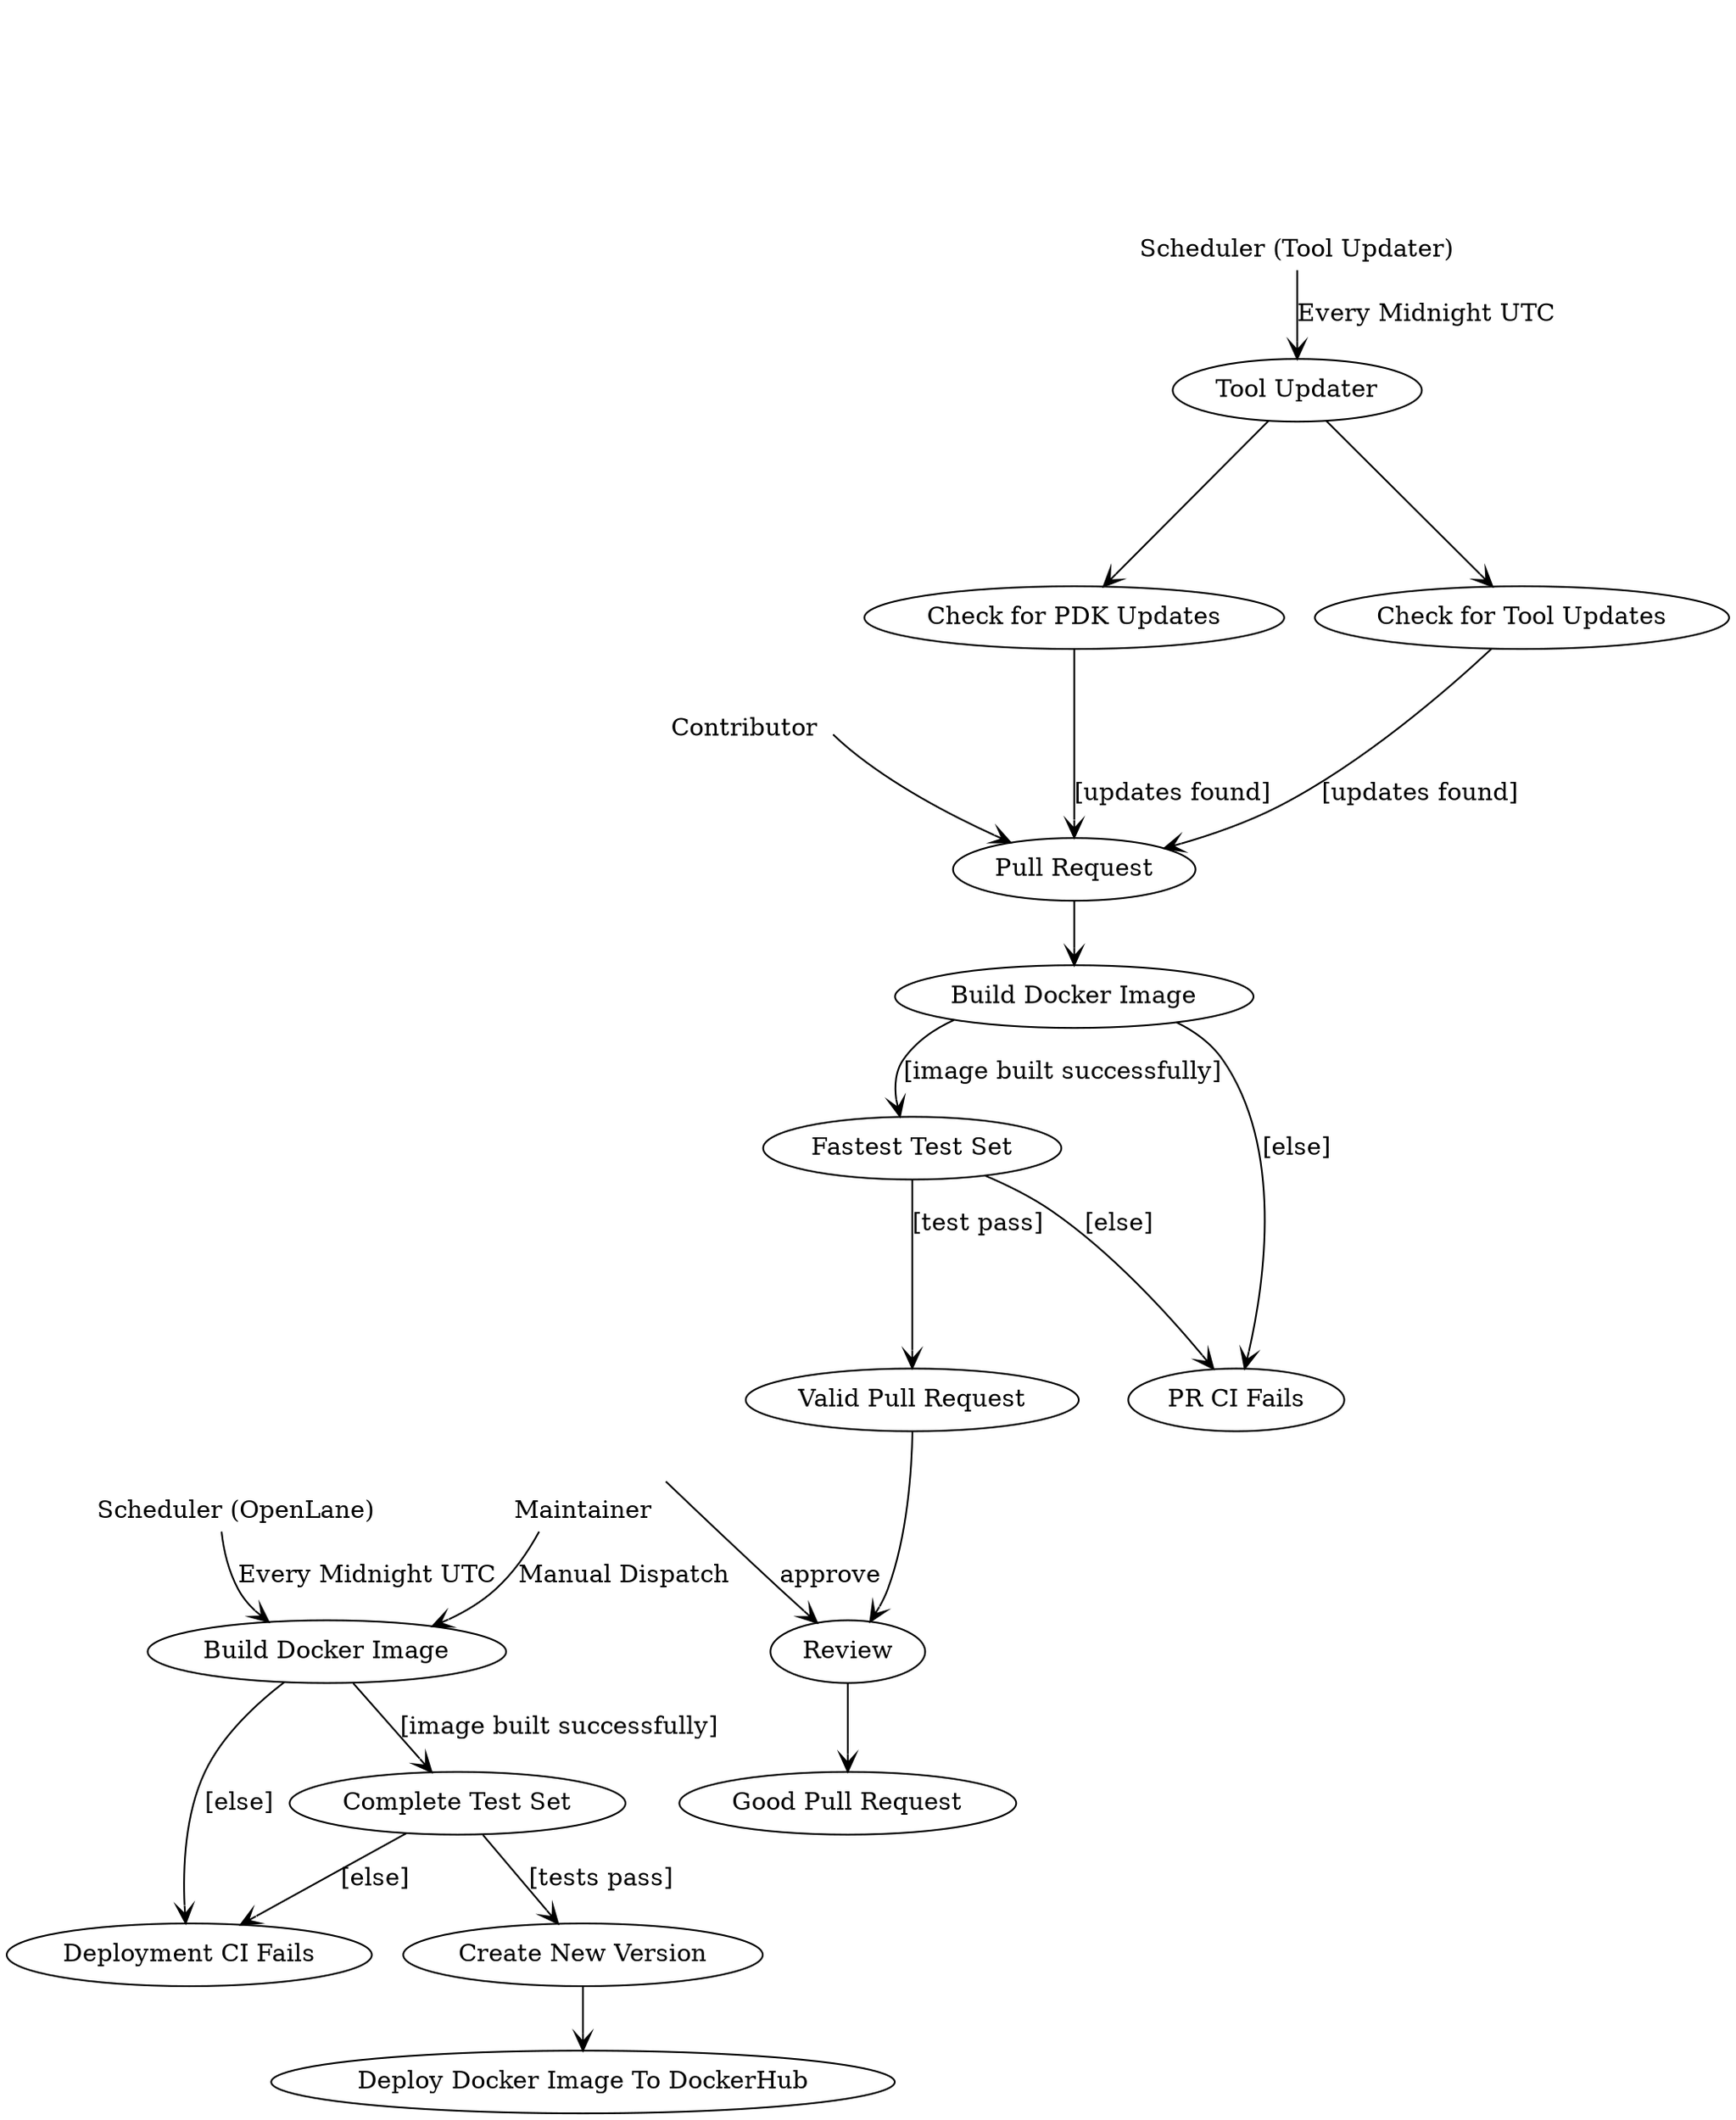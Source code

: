 digraph G {
    subgraph main {
        rankDir=UD;
        compound=true;
        nodesep=2;
        margin=0
        style="invis"

        scheduler_ol [
            shapefile="./actor.png",
            peripheries = 0,
            label="\n\n\n\n\n\n\n\nScheduler (OpenLane)",
            rank=min
        ]

        scheduler_tu [
            shapefile="./actor.png",
            peripheries = 0,
            label="\n\n\n\n\n\n\n\nScheduler (Tool Updater)",
            rank=min
        ]

        contributor [
            shapefile="./actor.png",
            peripheries = 0,
            label="\n\n\n\n\n\n\n\nContributor",
            rank=min
        ]

        maintainer [
            shapefile="./actor.png",
            peripheries = 0,
            label="\n\n\n\n\n\n\n\nMaintainer",
            rank=min
        ]

        edge [arrowhead="vee", label=""];

        # Tool Updater Flow    
        scheduler_tu -> "Tool Updater" [label="Every Midnight UTC"]

        "Tool Updater" -> "Check for PDK Updates"
        "Tool Updater" -> "Check for Tool Updates"

        "Check for Tool Updates" -> "Pull Request" [label="[updates found]"]
        "Check for PDK Updates" -> "Pull Request"
        [label="[updates found]"]

        # Pull Request Flow
        bdi_fast [
            label="Build Docker Image"
        ]
        contributor -> "Pull Request"
        "Pull Request" -> bdi_fast
        bdi_fast -> "Fastest Test Set" [label="[image built successfully]"]
        bdi_fast -> "PR CI Fails" [label="[else]"]
        "Fastest Test Set" -> "Valid Pull Request" [label="[test pass]"]
        "Fastest Test Set" -> "PR CI Fails" [label="[else]"]
        "Valid Pull Request" -> "Review"
        maintainer -> "Review" [label="approve"]
        "Review" -> "Good Pull Request"

        # Complete Test Set Flow
        bdi_full [
            label="Build Docker Image"
        ]
        maintainer -> bdi_full [label="Manual Dispatch"]
        scheduler_ol -> bdi_full [ label="Every Midnight UTC"]
        bdi_full -> "Complete Test Set" [label="[image built successfully]"]
        bdi_full -> "Deployment CI Fails" [label="[else]"]
        "Complete Test Set" -> "Create New Version" [label="[tests pass]"]
        "Complete Test Set" -> "Deployment CI Fails" [label="[else]"]
        "Create New Version" -> "Deploy Docker Image To DockerHub"
    }

}